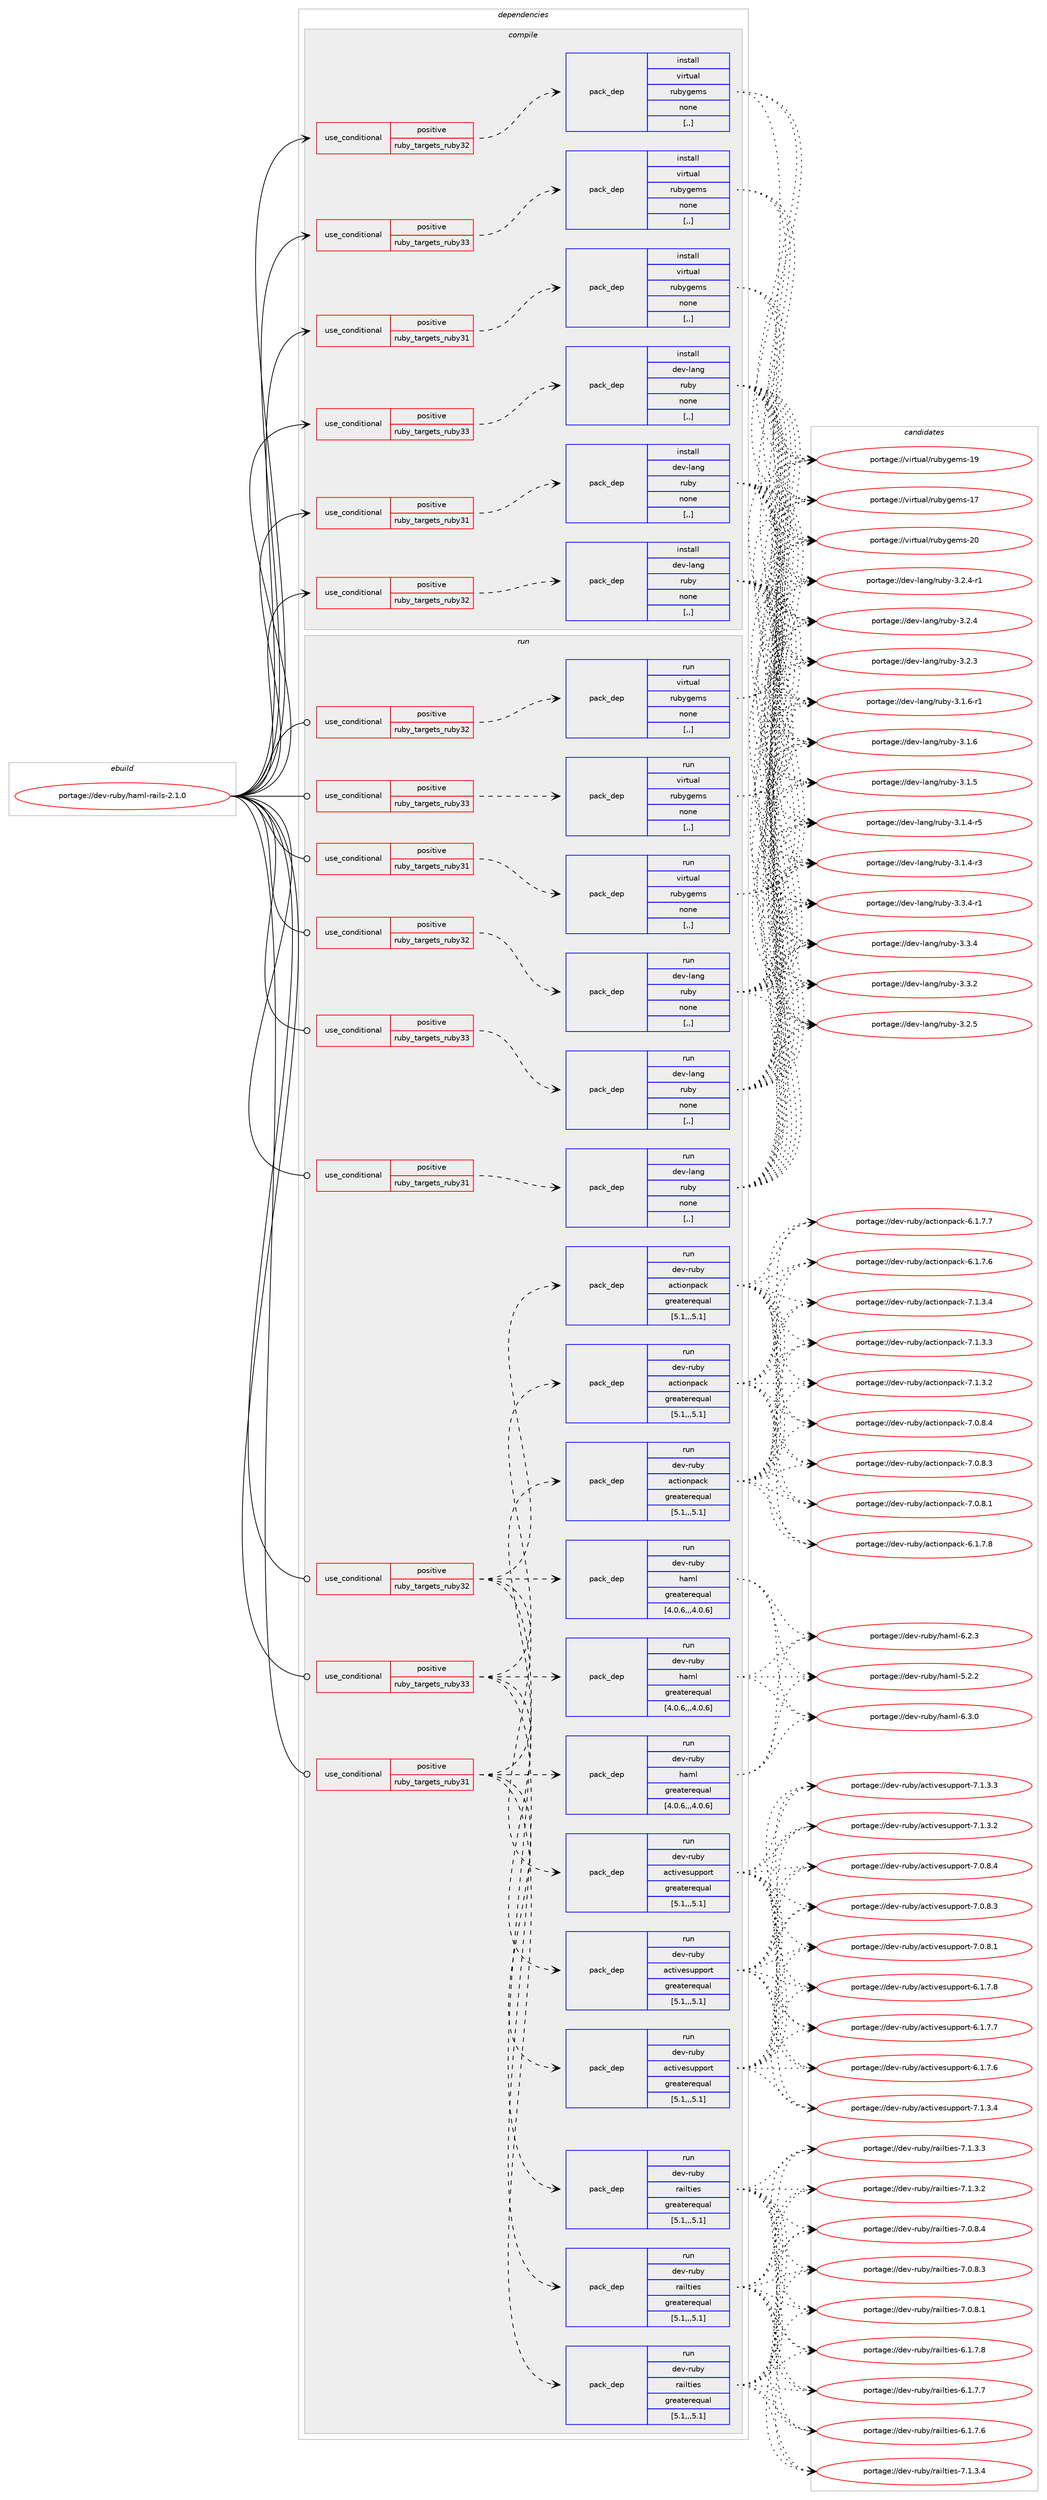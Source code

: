 digraph prolog {

# *************
# Graph options
# *************

newrank=true;
concentrate=true;
compound=true;
graph [rankdir=LR,fontname=Helvetica,fontsize=10,ranksep=1.5];#, ranksep=2.5, nodesep=0.2];
edge  [arrowhead=vee];
node  [fontname=Helvetica,fontsize=10];

# **********
# The ebuild
# **********

subgraph cluster_leftcol {
color=gray;
label=<<i>ebuild</i>>;
id [label="portage://dev-ruby/haml-rails-2.1.0", color=red, width=4, href="../dev-ruby/haml-rails-2.1.0.svg"];
}

# ****************
# The dependencies
# ****************

subgraph cluster_midcol {
color=gray;
label=<<i>dependencies</i>>;
subgraph cluster_compile {
fillcolor="#eeeeee";
style=filled;
label=<<i>compile</i>>;
subgraph cond48561 {
dependency185588 [label=<<TABLE BORDER="0" CELLBORDER="1" CELLSPACING="0" CELLPADDING="4"><TR><TD ROWSPAN="3" CELLPADDING="10">use_conditional</TD></TR><TR><TD>positive</TD></TR><TR><TD>ruby_targets_ruby31</TD></TR></TABLE>>, shape=none, color=red];
subgraph pack135698 {
dependency185589 [label=<<TABLE BORDER="0" CELLBORDER="1" CELLSPACING="0" CELLPADDING="4" WIDTH="220"><TR><TD ROWSPAN="6" CELLPADDING="30">pack_dep</TD></TR><TR><TD WIDTH="110">install</TD></TR><TR><TD>dev-lang</TD></TR><TR><TD>ruby</TD></TR><TR><TD>none</TD></TR><TR><TD>[,,]</TD></TR></TABLE>>, shape=none, color=blue];
}
dependency185588:e -> dependency185589:w [weight=20,style="dashed",arrowhead="vee"];
}
id:e -> dependency185588:w [weight=20,style="solid",arrowhead="vee"];
subgraph cond48562 {
dependency185590 [label=<<TABLE BORDER="0" CELLBORDER="1" CELLSPACING="0" CELLPADDING="4"><TR><TD ROWSPAN="3" CELLPADDING="10">use_conditional</TD></TR><TR><TD>positive</TD></TR><TR><TD>ruby_targets_ruby31</TD></TR></TABLE>>, shape=none, color=red];
subgraph pack135699 {
dependency185591 [label=<<TABLE BORDER="0" CELLBORDER="1" CELLSPACING="0" CELLPADDING="4" WIDTH="220"><TR><TD ROWSPAN="6" CELLPADDING="30">pack_dep</TD></TR><TR><TD WIDTH="110">install</TD></TR><TR><TD>virtual</TD></TR><TR><TD>rubygems</TD></TR><TR><TD>none</TD></TR><TR><TD>[,,]</TD></TR></TABLE>>, shape=none, color=blue];
}
dependency185590:e -> dependency185591:w [weight=20,style="dashed",arrowhead="vee"];
}
id:e -> dependency185590:w [weight=20,style="solid",arrowhead="vee"];
subgraph cond48563 {
dependency185592 [label=<<TABLE BORDER="0" CELLBORDER="1" CELLSPACING="0" CELLPADDING="4"><TR><TD ROWSPAN="3" CELLPADDING="10">use_conditional</TD></TR><TR><TD>positive</TD></TR><TR><TD>ruby_targets_ruby32</TD></TR></TABLE>>, shape=none, color=red];
subgraph pack135700 {
dependency185593 [label=<<TABLE BORDER="0" CELLBORDER="1" CELLSPACING="0" CELLPADDING="4" WIDTH="220"><TR><TD ROWSPAN="6" CELLPADDING="30">pack_dep</TD></TR><TR><TD WIDTH="110">install</TD></TR><TR><TD>dev-lang</TD></TR><TR><TD>ruby</TD></TR><TR><TD>none</TD></TR><TR><TD>[,,]</TD></TR></TABLE>>, shape=none, color=blue];
}
dependency185592:e -> dependency185593:w [weight=20,style="dashed",arrowhead="vee"];
}
id:e -> dependency185592:w [weight=20,style="solid",arrowhead="vee"];
subgraph cond48564 {
dependency185594 [label=<<TABLE BORDER="0" CELLBORDER="1" CELLSPACING="0" CELLPADDING="4"><TR><TD ROWSPAN="3" CELLPADDING="10">use_conditional</TD></TR><TR><TD>positive</TD></TR><TR><TD>ruby_targets_ruby32</TD></TR></TABLE>>, shape=none, color=red];
subgraph pack135701 {
dependency185595 [label=<<TABLE BORDER="0" CELLBORDER="1" CELLSPACING="0" CELLPADDING="4" WIDTH="220"><TR><TD ROWSPAN="6" CELLPADDING="30">pack_dep</TD></TR><TR><TD WIDTH="110">install</TD></TR><TR><TD>virtual</TD></TR><TR><TD>rubygems</TD></TR><TR><TD>none</TD></TR><TR><TD>[,,]</TD></TR></TABLE>>, shape=none, color=blue];
}
dependency185594:e -> dependency185595:w [weight=20,style="dashed",arrowhead="vee"];
}
id:e -> dependency185594:w [weight=20,style="solid",arrowhead="vee"];
subgraph cond48565 {
dependency185596 [label=<<TABLE BORDER="0" CELLBORDER="1" CELLSPACING="0" CELLPADDING="4"><TR><TD ROWSPAN="3" CELLPADDING="10">use_conditional</TD></TR><TR><TD>positive</TD></TR><TR><TD>ruby_targets_ruby33</TD></TR></TABLE>>, shape=none, color=red];
subgraph pack135702 {
dependency185597 [label=<<TABLE BORDER="0" CELLBORDER="1" CELLSPACING="0" CELLPADDING="4" WIDTH="220"><TR><TD ROWSPAN="6" CELLPADDING="30">pack_dep</TD></TR><TR><TD WIDTH="110">install</TD></TR><TR><TD>dev-lang</TD></TR><TR><TD>ruby</TD></TR><TR><TD>none</TD></TR><TR><TD>[,,]</TD></TR></TABLE>>, shape=none, color=blue];
}
dependency185596:e -> dependency185597:w [weight=20,style="dashed",arrowhead="vee"];
}
id:e -> dependency185596:w [weight=20,style="solid",arrowhead="vee"];
subgraph cond48566 {
dependency185598 [label=<<TABLE BORDER="0" CELLBORDER="1" CELLSPACING="0" CELLPADDING="4"><TR><TD ROWSPAN="3" CELLPADDING="10">use_conditional</TD></TR><TR><TD>positive</TD></TR><TR><TD>ruby_targets_ruby33</TD></TR></TABLE>>, shape=none, color=red];
subgraph pack135703 {
dependency185599 [label=<<TABLE BORDER="0" CELLBORDER="1" CELLSPACING="0" CELLPADDING="4" WIDTH="220"><TR><TD ROWSPAN="6" CELLPADDING="30">pack_dep</TD></TR><TR><TD WIDTH="110">install</TD></TR><TR><TD>virtual</TD></TR><TR><TD>rubygems</TD></TR><TR><TD>none</TD></TR><TR><TD>[,,]</TD></TR></TABLE>>, shape=none, color=blue];
}
dependency185598:e -> dependency185599:w [weight=20,style="dashed",arrowhead="vee"];
}
id:e -> dependency185598:w [weight=20,style="solid",arrowhead="vee"];
}
subgraph cluster_compileandrun {
fillcolor="#eeeeee";
style=filled;
label=<<i>compile and run</i>>;
}
subgraph cluster_run {
fillcolor="#eeeeee";
style=filled;
label=<<i>run</i>>;
subgraph cond48567 {
dependency185600 [label=<<TABLE BORDER="0" CELLBORDER="1" CELLSPACING="0" CELLPADDING="4"><TR><TD ROWSPAN="3" CELLPADDING="10">use_conditional</TD></TR><TR><TD>positive</TD></TR><TR><TD>ruby_targets_ruby31</TD></TR></TABLE>>, shape=none, color=red];
subgraph pack135704 {
dependency185601 [label=<<TABLE BORDER="0" CELLBORDER="1" CELLSPACING="0" CELLPADDING="4" WIDTH="220"><TR><TD ROWSPAN="6" CELLPADDING="30">pack_dep</TD></TR><TR><TD WIDTH="110">run</TD></TR><TR><TD>dev-lang</TD></TR><TR><TD>ruby</TD></TR><TR><TD>none</TD></TR><TR><TD>[,,]</TD></TR></TABLE>>, shape=none, color=blue];
}
dependency185600:e -> dependency185601:w [weight=20,style="dashed",arrowhead="vee"];
}
id:e -> dependency185600:w [weight=20,style="solid",arrowhead="odot"];
subgraph cond48568 {
dependency185602 [label=<<TABLE BORDER="0" CELLBORDER="1" CELLSPACING="0" CELLPADDING="4"><TR><TD ROWSPAN="3" CELLPADDING="10">use_conditional</TD></TR><TR><TD>positive</TD></TR><TR><TD>ruby_targets_ruby31</TD></TR></TABLE>>, shape=none, color=red];
subgraph pack135705 {
dependency185603 [label=<<TABLE BORDER="0" CELLBORDER="1" CELLSPACING="0" CELLPADDING="4" WIDTH="220"><TR><TD ROWSPAN="6" CELLPADDING="30">pack_dep</TD></TR><TR><TD WIDTH="110">run</TD></TR><TR><TD>dev-ruby</TD></TR><TR><TD>actionpack</TD></TR><TR><TD>greaterequal</TD></TR><TR><TD>[5.1,,,5.1]</TD></TR></TABLE>>, shape=none, color=blue];
}
dependency185602:e -> dependency185603:w [weight=20,style="dashed",arrowhead="vee"];
subgraph pack135706 {
dependency185604 [label=<<TABLE BORDER="0" CELLBORDER="1" CELLSPACING="0" CELLPADDING="4" WIDTH="220"><TR><TD ROWSPAN="6" CELLPADDING="30">pack_dep</TD></TR><TR><TD WIDTH="110">run</TD></TR><TR><TD>dev-ruby</TD></TR><TR><TD>activesupport</TD></TR><TR><TD>greaterequal</TD></TR><TR><TD>[5.1,,,5.1]</TD></TR></TABLE>>, shape=none, color=blue];
}
dependency185602:e -> dependency185604:w [weight=20,style="dashed",arrowhead="vee"];
subgraph pack135707 {
dependency185605 [label=<<TABLE BORDER="0" CELLBORDER="1" CELLSPACING="0" CELLPADDING="4" WIDTH="220"><TR><TD ROWSPAN="6" CELLPADDING="30">pack_dep</TD></TR><TR><TD WIDTH="110">run</TD></TR><TR><TD>dev-ruby</TD></TR><TR><TD>railties</TD></TR><TR><TD>greaterequal</TD></TR><TR><TD>[5.1,,,5.1]</TD></TR></TABLE>>, shape=none, color=blue];
}
dependency185602:e -> dependency185605:w [weight=20,style="dashed",arrowhead="vee"];
subgraph pack135708 {
dependency185606 [label=<<TABLE BORDER="0" CELLBORDER="1" CELLSPACING="0" CELLPADDING="4" WIDTH="220"><TR><TD ROWSPAN="6" CELLPADDING="30">pack_dep</TD></TR><TR><TD WIDTH="110">run</TD></TR><TR><TD>dev-ruby</TD></TR><TR><TD>haml</TD></TR><TR><TD>greaterequal</TD></TR><TR><TD>[4.0.6,,,4.0.6]</TD></TR></TABLE>>, shape=none, color=blue];
}
dependency185602:e -> dependency185606:w [weight=20,style="dashed",arrowhead="vee"];
}
id:e -> dependency185602:w [weight=20,style="solid",arrowhead="odot"];
subgraph cond48569 {
dependency185607 [label=<<TABLE BORDER="0" CELLBORDER="1" CELLSPACING="0" CELLPADDING="4"><TR><TD ROWSPAN="3" CELLPADDING="10">use_conditional</TD></TR><TR><TD>positive</TD></TR><TR><TD>ruby_targets_ruby31</TD></TR></TABLE>>, shape=none, color=red];
subgraph pack135709 {
dependency185608 [label=<<TABLE BORDER="0" CELLBORDER="1" CELLSPACING="0" CELLPADDING="4" WIDTH="220"><TR><TD ROWSPAN="6" CELLPADDING="30">pack_dep</TD></TR><TR><TD WIDTH="110">run</TD></TR><TR><TD>virtual</TD></TR><TR><TD>rubygems</TD></TR><TR><TD>none</TD></TR><TR><TD>[,,]</TD></TR></TABLE>>, shape=none, color=blue];
}
dependency185607:e -> dependency185608:w [weight=20,style="dashed",arrowhead="vee"];
}
id:e -> dependency185607:w [weight=20,style="solid",arrowhead="odot"];
subgraph cond48570 {
dependency185609 [label=<<TABLE BORDER="0" CELLBORDER="1" CELLSPACING="0" CELLPADDING="4"><TR><TD ROWSPAN="3" CELLPADDING="10">use_conditional</TD></TR><TR><TD>positive</TD></TR><TR><TD>ruby_targets_ruby32</TD></TR></TABLE>>, shape=none, color=red];
subgraph pack135710 {
dependency185610 [label=<<TABLE BORDER="0" CELLBORDER="1" CELLSPACING="0" CELLPADDING="4" WIDTH="220"><TR><TD ROWSPAN="6" CELLPADDING="30">pack_dep</TD></TR><TR><TD WIDTH="110">run</TD></TR><TR><TD>dev-lang</TD></TR><TR><TD>ruby</TD></TR><TR><TD>none</TD></TR><TR><TD>[,,]</TD></TR></TABLE>>, shape=none, color=blue];
}
dependency185609:e -> dependency185610:w [weight=20,style="dashed",arrowhead="vee"];
}
id:e -> dependency185609:w [weight=20,style="solid",arrowhead="odot"];
subgraph cond48571 {
dependency185611 [label=<<TABLE BORDER="0" CELLBORDER="1" CELLSPACING="0" CELLPADDING="4"><TR><TD ROWSPAN="3" CELLPADDING="10">use_conditional</TD></TR><TR><TD>positive</TD></TR><TR><TD>ruby_targets_ruby32</TD></TR></TABLE>>, shape=none, color=red];
subgraph pack135711 {
dependency185612 [label=<<TABLE BORDER="0" CELLBORDER="1" CELLSPACING="0" CELLPADDING="4" WIDTH="220"><TR><TD ROWSPAN="6" CELLPADDING="30">pack_dep</TD></TR><TR><TD WIDTH="110">run</TD></TR><TR><TD>dev-ruby</TD></TR><TR><TD>actionpack</TD></TR><TR><TD>greaterequal</TD></TR><TR><TD>[5.1,,,5.1]</TD></TR></TABLE>>, shape=none, color=blue];
}
dependency185611:e -> dependency185612:w [weight=20,style="dashed",arrowhead="vee"];
subgraph pack135712 {
dependency185613 [label=<<TABLE BORDER="0" CELLBORDER="1" CELLSPACING="0" CELLPADDING="4" WIDTH="220"><TR><TD ROWSPAN="6" CELLPADDING="30">pack_dep</TD></TR><TR><TD WIDTH="110">run</TD></TR><TR><TD>dev-ruby</TD></TR><TR><TD>activesupport</TD></TR><TR><TD>greaterequal</TD></TR><TR><TD>[5.1,,,5.1]</TD></TR></TABLE>>, shape=none, color=blue];
}
dependency185611:e -> dependency185613:w [weight=20,style="dashed",arrowhead="vee"];
subgraph pack135713 {
dependency185614 [label=<<TABLE BORDER="0" CELLBORDER="1" CELLSPACING="0" CELLPADDING="4" WIDTH="220"><TR><TD ROWSPAN="6" CELLPADDING="30">pack_dep</TD></TR><TR><TD WIDTH="110">run</TD></TR><TR><TD>dev-ruby</TD></TR><TR><TD>railties</TD></TR><TR><TD>greaterequal</TD></TR><TR><TD>[5.1,,,5.1]</TD></TR></TABLE>>, shape=none, color=blue];
}
dependency185611:e -> dependency185614:w [weight=20,style="dashed",arrowhead="vee"];
subgraph pack135714 {
dependency185615 [label=<<TABLE BORDER="0" CELLBORDER="1" CELLSPACING="0" CELLPADDING="4" WIDTH="220"><TR><TD ROWSPAN="6" CELLPADDING="30">pack_dep</TD></TR><TR><TD WIDTH="110">run</TD></TR><TR><TD>dev-ruby</TD></TR><TR><TD>haml</TD></TR><TR><TD>greaterequal</TD></TR><TR><TD>[4.0.6,,,4.0.6]</TD></TR></TABLE>>, shape=none, color=blue];
}
dependency185611:e -> dependency185615:w [weight=20,style="dashed",arrowhead="vee"];
}
id:e -> dependency185611:w [weight=20,style="solid",arrowhead="odot"];
subgraph cond48572 {
dependency185616 [label=<<TABLE BORDER="0" CELLBORDER="1" CELLSPACING="0" CELLPADDING="4"><TR><TD ROWSPAN="3" CELLPADDING="10">use_conditional</TD></TR><TR><TD>positive</TD></TR><TR><TD>ruby_targets_ruby32</TD></TR></TABLE>>, shape=none, color=red];
subgraph pack135715 {
dependency185617 [label=<<TABLE BORDER="0" CELLBORDER="1" CELLSPACING="0" CELLPADDING="4" WIDTH="220"><TR><TD ROWSPAN="6" CELLPADDING="30">pack_dep</TD></TR><TR><TD WIDTH="110">run</TD></TR><TR><TD>virtual</TD></TR><TR><TD>rubygems</TD></TR><TR><TD>none</TD></TR><TR><TD>[,,]</TD></TR></TABLE>>, shape=none, color=blue];
}
dependency185616:e -> dependency185617:w [weight=20,style="dashed",arrowhead="vee"];
}
id:e -> dependency185616:w [weight=20,style="solid",arrowhead="odot"];
subgraph cond48573 {
dependency185618 [label=<<TABLE BORDER="0" CELLBORDER="1" CELLSPACING="0" CELLPADDING="4"><TR><TD ROWSPAN="3" CELLPADDING="10">use_conditional</TD></TR><TR><TD>positive</TD></TR><TR><TD>ruby_targets_ruby33</TD></TR></TABLE>>, shape=none, color=red];
subgraph pack135716 {
dependency185619 [label=<<TABLE BORDER="0" CELLBORDER="1" CELLSPACING="0" CELLPADDING="4" WIDTH="220"><TR><TD ROWSPAN="6" CELLPADDING="30">pack_dep</TD></TR><TR><TD WIDTH="110">run</TD></TR><TR><TD>dev-lang</TD></TR><TR><TD>ruby</TD></TR><TR><TD>none</TD></TR><TR><TD>[,,]</TD></TR></TABLE>>, shape=none, color=blue];
}
dependency185618:e -> dependency185619:w [weight=20,style="dashed",arrowhead="vee"];
}
id:e -> dependency185618:w [weight=20,style="solid",arrowhead="odot"];
subgraph cond48574 {
dependency185620 [label=<<TABLE BORDER="0" CELLBORDER="1" CELLSPACING="0" CELLPADDING="4"><TR><TD ROWSPAN="3" CELLPADDING="10">use_conditional</TD></TR><TR><TD>positive</TD></TR><TR><TD>ruby_targets_ruby33</TD></TR></TABLE>>, shape=none, color=red];
subgraph pack135717 {
dependency185621 [label=<<TABLE BORDER="0" CELLBORDER="1" CELLSPACING="0" CELLPADDING="4" WIDTH="220"><TR><TD ROWSPAN="6" CELLPADDING="30">pack_dep</TD></TR><TR><TD WIDTH="110">run</TD></TR><TR><TD>dev-ruby</TD></TR><TR><TD>actionpack</TD></TR><TR><TD>greaterequal</TD></TR><TR><TD>[5.1,,,5.1]</TD></TR></TABLE>>, shape=none, color=blue];
}
dependency185620:e -> dependency185621:w [weight=20,style="dashed",arrowhead="vee"];
subgraph pack135718 {
dependency185622 [label=<<TABLE BORDER="0" CELLBORDER="1" CELLSPACING="0" CELLPADDING="4" WIDTH="220"><TR><TD ROWSPAN="6" CELLPADDING="30">pack_dep</TD></TR><TR><TD WIDTH="110">run</TD></TR><TR><TD>dev-ruby</TD></TR><TR><TD>activesupport</TD></TR><TR><TD>greaterequal</TD></TR><TR><TD>[5.1,,,5.1]</TD></TR></TABLE>>, shape=none, color=blue];
}
dependency185620:e -> dependency185622:w [weight=20,style="dashed",arrowhead="vee"];
subgraph pack135719 {
dependency185623 [label=<<TABLE BORDER="0" CELLBORDER="1" CELLSPACING="0" CELLPADDING="4" WIDTH="220"><TR><TD ROWSPAN="6" CELLPADDING="30">pack_dep</TD></TR><TR><TD WIDTH="110">run</TD></TR><TR><TD>dev-ruby</TD></TR><TR><TD>railties</TD></TR><TR><TD>greaterequal</TD></TR><TR><TD>[5.1,,,5.1]</TD></TR></TABLE>>, shape=none, color=blue];
}
dependency185620:e -> dependency185623:w [weight=20,style="dashed",arrowhead="vee"];
subgraph pack135720 {
dependency185624 [label=<<TABLE BORDER="0" CELLBORDER="1" CELLSPACING="0" CELLPADDING="4" WIDTH="220"><TR><TD ROWSPAN="6" CELLPADDING="30">pack_dep</TD></TR><TR><TD WIDTH="110">run</TD></TR><TR><TD>dev-ruby</TD></TR><TR><TD>haml</TD></TR><TR><TD>greaterequal</TD></TR><TR><TD>[4.0.6,,,4.0.6]</TD></TR></TABLE>>, shape=none, color=blue];
}
dependency185620:e -> dependency185624:w [weight=20,style="dashed",arrowhead="vee"];
}
id:e -> dependency185620:w [weight=20,style="solid",arrowhead="odot"];
subgraph cond48575 {
dependency185625 [label=<<TABLE BORDER="0" CELLBORDER="1" CELLSPACING="0" CELLPADDING="4"><TR><TD ROWSPAN="3" CELLPADDING="10">use_conditional</TD></TR><TR><TD>positive</TD></TR><TR><TD>ruby_targets_ruby33</TD></TR></TABLE>>, shape=none, color=red];
subgraph pack135721 {
dependency185626 [label=<<TABLE BORDER="0" CELLBORDER="1" CELLSPACING="0" CELLPADDING="4" WIDTH="220"><TR><TD ROWSPAN="6" CELLPADDING="30">pack_dep</TD></TR><TR><TD WIDTH="110">run</TD></TR><TR><TD>virtual</TD></TR><TR><TD>rubygems</TD></TR><TR><TD>none</TD></TR><TR><TD>[,,]</TD></TR></TABLE>>, shape=none, color=blue];
}
dependency185625:e -> dependency185626:w [weight=20,style="dashed",arrowhead="vee"];
}
id:e -> dependency185625:w [weight=20,style="solid",arrowhead="odot"];
}
}

# **************
# The candidates
# **************

subgraph cluster_choices {
rank=same;
color=gray;
label=<<i>candidates</i>>;

subgraph choice135698 {
color=black;
nodesep=1;
choice100101118451089711010347114117981214551465146524511449 [label="portage://dev-lang/ruby-3.3.4-r1", color=red, width=4,href="../dev-lang/ruby-3.3.4-r1.svg"];
choice10010111845108971101034711411798121455146514652 [label="portage://dev-lang/ruby-3.3.4", color=red, width=4,href="../dev-lang/ruby-3.3.4.svg"];
choice10010111845108971101034711411798121455146514650 [label="portage://dev-lang/ruby-3.3.2", color=red, width=4,href="../dev-lang/ruby-3.3.2.svg"];
choice10010111845108971101034711411798121455146504653 [label="portage://dev-lang/ruby-3.2.5", color=red, width=4,href="../dev-lang/ruby-3.2.5.svg"];
choice100101118451089711010347114117981214551465046524511449 [label="portage://dev-lang/ruby-3.2.4-r1", color=red, width=4,href="../dev-lang/ruby-3.2.4-r1.svg"];
choice10010111845108971101034711411798121455146504652 [label="portage://dev-lang/ruby-3.2.4", color=red, width=4,href="../dev-lang/ruby-3.2.4.svg"];
choice10010111845108971101034711411798121455146504651 [label="portage://dev-lang/ruby-3.2.3", color=red, width=4,href="../dev-lang/ruby-3.2.3.svg"];
choice100101118451089711010347114117981214551464946544511449 [label="portage://dev-lang/ruby-3.1.6-r1", color=red, width=4,href="../dev-lang/ruby-3.1.6-r1.svg"];
choice10010111845108971101034711411798121455146494654 [label="portage://dev-lang/ruby-3.1.6", color=red, width=4,href="../dev-lang/ruby-3.1.6.svg"];
choice10010111845108971101034711411798121455146494653 [label="portage://dev-lang/ruby-3.1.5", color=red, width=4,href="../dev-lang/ruby-3.1.5.svg"];
choice100101118451089711010347114117981214551464946524511453 [label="portage://dev-lang/ruby-3.1.4-r5", color=red, width=4,href="../dev-lang/ruby-3.1.4-r5.svg"];
choice100101118451089711010347114117981214551464946524511451 [label="portage://dev-lang/ruby-3.1.4-r3", color=red, width=4,href="../dev-lang/ruby-3.1.4-r3.svg"];
dependency185589:e -> choice100101118451089711010347114117981214551465146524511449:w [style=dotted,weight="100"];
dependency185589:e -> choice10010111845108971101034711411798121455146514652:w [style=dotted,weight="100"];
dependency185589:e -> choice10010111845108971101034711411798121455146514650:w [style=dotted,weight="100"];
dependency185589:e -> choice10010111845108971101034711411798121455146504653:w [style=dotted,weight="100"];
dependency185589:e -> choice100101118451089711010347114117981214551465046524511449:w [style=dotted,weight="100"];
dependency185589:e -> choice10010111845108971101034711411798121455146504652:w [style=dotted,weight="100"];
dependency185589:e -> choice10010111845108971101034711411798121455146504651:w [style=dotted,weight="100"];
dependency185589:e -> choice100101118451089711010347114117981214551464946544511449:w [style=dotted,weight="100"];
dependency185589:e -> choice10010111845108971101034711411798121455146494654:w [style=dotted,weight="100"];
dependency185589:e -> choice10010111845108971101034711411798121455146494653:w [style=dotted,weight="100"];
dependency185589:e -> choice100101118451089711010347114117981214551464946524511453:w [style=dotted,weight="100"];
dependency185589:e -> choice100101118451089711010347114117981214551464946524511451:w [style=dotted,weight="100"];
}
subgraph choice135699 {
color=black;
nodesep=1;
choice118105114116117971084711411798121103101109115455048 [label="portage://virtual/rubygems-20", color=red, width=4,href="../virtual/rubygems-20.svg"];
choice118105114116117971084711411798121103101109115454957 [label="portage://virtual/rubygems-19", color=red, width=4,href="../virtual/rubygems-19.svg"];
choice118105114116117971084711411798121103101109115454955 [label="portage://virtual/rubygems-17", color=red, width=4,href="../virtual/rubygems-17.svg"];
dependency185591:e -> choice118105114116117971084711411798121103101109115455048:w [style=dotted,weight="100"];
dependency185591:e -> choice118105114116117971084711411798121103101109115454957:w [style=dotted,weight="100"];
dependency185591:e -> choice118105114116117971084711411798121103101109115454955:w [style=dotted,weight="100"];
}
subgraph choice135700 {
color=black;
nodesep=1;
choice100101118451089711010347114117981214551465146524511449 [label="portage://dev-lang/ruby-3.3.4-r1", color=red, width=4,href="../dev-lang/ruby-3.3.4-r1.svg"];
choice10010111845108971101034711411798121455146514652 [label="portage://dev-lang/ruby-3.3.4", color=red, width=4,href="../dev-lang/ruby-3.3.4.svg"];
choice10010111845108971101034711411798121455146514650 [label="portage://dev-lang/ruby-3.3.2", color=red, width=4,href="../dev-lang/ruby-3.3.2.svg"];
choice10010111845108971101034711411798121455146504653 [label="portage://dev-lang/ruby-3.2.5", color=red, width=4,href="../dev-lang/ruby-3.2.5.svg"];
choice100101118451089711010347114117981214551465046524511449 [label="portage://dev-lang/ruby-3.2.4-r1", color=red, width=4,href="../dev-lang/ruby-3.2.4-r1.svg"];
choice10010111845108971101034711411798121455146504652 [label="portage://dev-lang/ruby-3.2.4", color=red, width=4,href="../dev-lang/ruby-3.2.4.svg"];
choice10010111845108971101034711411798121455146504651 [label="portage://dev-lang/ruby-3.2.3", color=red, width=4,href="../dev-lang/ruby-3.2.3.svg"];
choice100101118451089711010347114117981214551464946544511449 [label="portage://dev-lang/ruby-3.1.6-r1", color=red, width=4,href="../dev-lang/ruby-3.1.6-r1.svg"];
choice10010111845108971101034711411798121455146494654 [label="portage://dev-lang/ruby-3.1.6", color=red, width=4,href="../dev-lang/ruby-3.1.6.svg"];
choice10010111845108971101034711411798121455146494653 [label="portage://dev-lang/ruby-3.1.5", color=red, width=4,href="../dev-lang/ruby-3.1.5.svg"];
choice100101118451089711010347114117981214551464946524511453 [label="portage://dev-lang/ruby-3.1.4-r5", color=red, width=4,href="../dev-lang/ruby-3.1.4-r5.svg"];
choice100101118451089711010347114117981214551464946524511451 [label="portage://dev-lang/ruby-3.1.4-r3", color=red, width=4,href="../dev-lang/ruby-3.1.4-r3.svg"];
dependency185593:e -> choice100101118451089711010347114117981214551465146524511449:w [style=dotted,weight="100"];
dependency185593:e -> choice10010111845108971101034711411798121455146514652:w [style=dotted,weight="100"];
dependency185593:e -> choice10010111845108971101034711411798121455146514650:w [style=dotted,weight="100"];
dependency185593:e -> choice10010111845108971101034711411798121455146504653:w [style=dotted,weight="100"];
dependency185593:e -> choice100101118451089711010347114117981214551465046524511449:w [style=dotted,weight="100"];
dependency185593:e -> choice10010111845108971101034711411798121455146504652:w [style=dotted,weight="100"];
dependency185593:e -> choice10010111845108971101034711411798121455146504651:w [style=dotted,weight="100"];
dependency185593:e -> choice100101118451089711010347114117981214551464946544511449:w [style=dotted,weight="100"];
dependency185593:e -> choice10010111845108971101034711411798121455146494654:w [style=dotted,weight="100"];
dependency185593:e -> choice10010111845108971101034711411798121455146494653:w [style=dotted,weight="100"];
dependency185593:e -> choice100101118451089711010347114117981214551464946524511453:w [style=dotted,weight="100"];
dependency185593:e -> choice100101118451089711010347114117981214551464946524511451:w [style=dotted,weight="100"];
}
subgraph choice135701 {
color=black;
nodesep=1;
choice118105114116117971084711411798121103101109115455048 [label="portage://virtual/rubygems-20", color=red, width=4,href="../virtual/rubygems-20.svg"];
choice118105114116117971084711411798121103101109115454957 [label="portage://virtual/rubygems-19", color=red, width=4,href="../virtual/rubygems-19.svg"];
choice118105114116117971084711411798121103101109115454955 [label="portage://virtual/rubygems-17", color=red, width=4,href="../virtual/rubygems-17.svg"];
dependency185595:e -> choice118105114116117971084711411798121103101109115455048:w [style=dotted,weight="100"];
dependency185595:e -> choice118105114116117971084711411798121103101109115454957:w [style=dotted,weight="100"];
dependency185595:e -> choice118105114116117971084711411798121103101109115454955:w [style=dotted,weight="100"];
}
subgraph choice135702 {
color=black;
nodesep=1;
choice100101118451089711010347114117981214551465146524511449 [label="portage://dev-lang/ruby-3.3.4-r1", color=red, width=4,href="../dev-lang/ruby-3.3.4-r1.svg"];
choice10010111845108971101034711411798121455146514652 [label="portage://dev-lang/ruby-3.3.4", color=red, width=4,href="../dev-lang/ruby-3.3.4.svg"];
choice10010111845108971101034711411798121455146514650 [label="portage://dev-lang/ruby-3.3.2", color=red, width=4,href="../dev-lang/ruby-3.3.2.svg"];
choice10010111845108971101034711411798121455146504653 [label="portage://dev-lang/ruby-3.2.5", color=red, width=4,href="../dev-lang/ruby-3.2.5.svg"];
choice100101118451089711010347114117981214551465046524511449 [label="portage://dev-lang/ruby-3.2.4-r1", color=red, width=4,href="../dev-lang/ruby-3.2.4-r1.svg"];
choice10010111845108971101034711411798121455146504652 [label="portage://dev-lang/ruby-3.2.4", color=red, width=4,href="../dev-lang/ruby-3.2.4.svg"];
choice10010111845108971101034711411798121455146504651 [label="portage://dev-lang/ruby-3.2.3", color=red, width=4,href="../dev-lang/ruby-3.2.3.svg"];
choice100101118451089711010347114117981214551464946544511449 [label="portage://dev-lang/ruby-3.1.6-r1", color=red, width=4,href="../dev-lang/ruby-3.1.6-r1.svg"];
choice10010111845108971101034711411798121455146494654 [label="portage://dev-lang/ruby-3.1.6", color=red, width=4,href="../dev-lang/ruby-3.1.6.svg"];
choice10010111845108971101034711411798121455146494653 [label="portage://dev-lang/ruby-3.1.5", color=red, width=4,href="../dev-lang/ruby-3.1.5.svg"];
choice100101118451089711010347114117981214551464946524511453 [label="portage://dev-lang/ruby-3.1.4-r5", color=red, width=4,href="../dev-lang/ruby-3.1.4-r5.svg"];
choice100101118451089711010347114117981214551464946524511451 [label="portage://dev-lang/ruby-3.1.4-r3", color=red, width=4,href="../dev-lang/ruby-3.1.4-r3.svg"];
dependency185597:e -> choice100101118451089711010347114117981214551465146524511449:w [style=dotted,weight="100"];
dependency185597:e -> choice10010111845108971101034711411798121455146514652:w [style=dotted,weight="100"];
dependency185597:e -> choice10010111845108971101034711411798121455146514650:w [style=dotted,weight="100"];
dependency185597:e -> choice10010111845108971101034711411798121455146504653:w [style=dotted,weight="100"];
dependency185597:e -> choice100101118451089711010347114117981214551465046524511449:w [style=dotted,weight="100"];
dependency185597:e -> choice10010111845108971101034711411798121455146504652:w [style=dotted,weight="100"];
dependency185597:e -> choice10010111845108971101034711411798121455146504651:w [style=dotted,weight="100"];
dependency185597:e -> choice100101118451089711010347114117981214551464946544511449:w [style=dotted,weight="100"];
dependency185597:e -> choice10010111845108971101034711411798121455146494654:w [style=dotted,weight="100"];
dependency185597:e -> choice10010111845108971101034711411798121455146494653:w [style=dotted,weight="100"];
dependency185597:e -> choice100101118451089711010347114117981214551464946524511453:w [style=dotted,weight="100"];
dependency185597:e -> choice100101118451089711010347114117981214551464946524511451:w [style=dotted,weight="100"];
}
subgraph choice135703 {
color=black;
nodesep=1;
choice118105114116117971084711411798121103101109115455048 [label="portage://virtual/rubygems-20", color=red, width=4,href="../virtual/rubygems-20.svg"];
choice118105114116117971084711411798121103101109115454957 [label="portage://virtual/rubygems-19", color=red, width=4,href="../virtual/rubygems-19.svg"];
choice118105114116117971084711411798121103101109115454955 [label="portage://virtual/rubygems-17", color=red, width=4,href="../virtual/rubygems-17.svg"];
dependency185599:e -> choice118105114116117971084711411798121103101109115455048:w [style=dotted,weight="100"];
dependency185599:e -> choice118105114116117971084711411798121103101109115454957:w [style=dotted,weight="100"];
dependency185599:e -> choice118105114116117971084711411798121103101109115454955:w [style=dotted,weight="100"];
}
subgraph choice135704 {
color=black;
nodesep=1;
choice100101118451089711010347114117981214551465146524511449 [label="portage://dev-lang/ruby-3.3.4-r1", color=red, width=4,href="../dev-lang/ruby-3.3.4-r1.svg"];
choice10010111845108971101034711411798121455146514652 [label="portage://dev-lang/ruby-3.3.4", color=red, width=4,href="../dev-lang/ruby-3.3.4.svg"];
choice10010111845108971101034711411798121455146514650 [label="portage://dev-lang/ruby-3.3.2", color=red, width=4,href="../dev-lang/ruby-3.3.2.svg"];
choice10010111845108971101034711411798121455146504653 [label="portage://dev-lang/ruby-3.2.5", color=red, width=4,href="../dev-lang/ruby-3.2.5.svg"];
choice100101118451089711010347114117981214551465046524511449 [label="portage://dev-lang/ruby-3.2.4-r1", color=red, width=4,href="../dev-lang/ruby-3.2.4-r1.svg"];
choice10010111845108971101034711411798121455146504652 [label="portage://dev-lang/ruby-3.2.4", color=red, width=4,href="../dev-lang/ruby-3.2.4.svg"];
choice10010111845108971101034711411798121455146504651 [label="portage://dev-lang/ruby-3.2.3", color=red, width=4,href="../dev-lang/ruby-3.2.3.svg"];
choice100101118451089711010347114117981214551464946544511449 [label="portage://dev-lang/ruby-3.1.6-r1", color=red, width=4,href="../dev-lang/ruby-3.1.6-r1.svg"];
choice10010111845108971101034711411798121455146494654 [label="portage://dev-lang/ruby-3.1.6", color=red, width=4,href="../dev-lang/ruby-3.1.6.svg"];
choice10010111845108971101034711411798121455146494653 [label="portage://dev-lang/ruby-3.1.5", color=red, width=4,href="../dev-lang/ruby-3.1.5.svg"];
choice100101118451089711010347114117981214551464946524511453 [label="portage://dev-lang/ruby-3.1.4-r5", color=red, width=4,href="../dev-lang/ruby-3.1.4-r5.svg"];
choice100101118451089711010347114117981214551464946524511451 [label="portage://dev-lang/ruby-3.1.4-r3", color=red, width=4,href="../dev-lang/ruby-3.1.4-r3.svg"];
dependency185601:e -> choice100101118451089711010347114117981214551465146524511449:w [style=dotted,weight="100"];
dependency185601:e -> choice10010111845108971101034711411798121455146514652:w [style=dotted,weight="100"];
dependency185601:e -> choice10010111845108971101034711411798121455146514650:w [style=dotted,weight="100"];
dependency185601:e -> choice10010111845108971101034711411798121455146504653:w [style=dotted,weight="100"];
dependency185601:e -> choice100101118451089711010347114117981214551465046524511449:w [style=dotted,weight="100"];
dependency185601:e -> choice10010111845108971101034711411798121455146504652:w [style=dotted,weight="100"];
dependency185601:e -> choice10010111845108971101034711411798121455146504651:w [style=dotted,weight="100"];
dependency185601:e -> choice100101118451089711010347114117981214551464946544511449:w [style=dotted,weight="100"];
dependency185601:e -> choice10010111845108971101034711411798121455146494654:w [style=dotted,weight="100"];
dependency185601:e -> choice10010111845108971101034711411798121455146494653:w [style=dotted,weight="100"];
dependency185601:e -> choice100101118451089711010347114117981214551464946524511453:w [style=dotted,weight="100"];
dependency185601:e -> choice100101118451089711010347114117981214551464946524511451:w [style=dotted,weight="100"];
}
subgraph choice135705 {
color=black;
nodesep=1;
choice100101118451141179812147979911610511111011297991074555464946514652 [label="portage://dev-ruby/actionpack-7.1.3.4", color=red, width=4,href="../dev-ruby/actionpack-7.1.3.4.svg"];
choice100101118451141179812147979911610511111011297991074555464946514651 [label="portage://dev-ruby/actionpack-7.1.3.3", color=red, width=4,href="../dev-ruby/actionpack-7.1.3.3.svg"];
choice100101118451141179812147979911610511111011297991074555464946514650 [label="portage://dev-ruby/actionpack-7.1.3.2", color=red, width=4,href="../dev-ruby/actionpack-7.1.3.2.svg"];
choice100101118451141179812147979911610511111011297991074555464846564652 [label="portage://dev-ruby/actionpack-7.0.8.4", color=red, width=4,href="../dev-ruby/actionpack-7.0.8.4.svg"];
choice100101118451141179812147979911610511111011297991074555464846564651 [label="portage://dev-ruby/actionpack-7.0.8.3", color=red, width=4,href="../dev-ruby/actionpack-7.0.8.3.svg"];
choice100101118451141179812147979911610511111011297991074555464846564649 [label="portage://dev-ruby/actionpack-7.0.8.1", color=red, width=4,href="../dev-ruby/actionpack-7.0.8.1.svg"];
choice100101118451141179812147979911610511111011297991074554464946554656 [label="portage://dev-ruby/actionpack-6.1.7.8", color=red, width=4,href="../dev-ruby/actionpack-6.1.7.8.svg"];
choice100101118451141179812147979911610511111011297991074554464946554655 [label="portage://dev-ruby/actionpack-6.1.7.7", color=red, width=4,href="../dev-ruby/actionpack-6.1.7.7.svg"];
choice100101118451141179812147979911610511111011297991074554464946554654 [label="portage://dev-ruby/actionpack-6.1.7.6", color=red, width=4,href="../dev-ruby/actionpack-6.1.7.6.svg"];
dependency185603:e -> choice100101118451141179812147979911610511111011297991074555464946514652:w [style=dotted,weight="100"];
dependency185603:e -> choice100101118451141179812147979911610511111011297991074555464946514651:w [style=dotted,weight="100"];
dependency185603:e -> choice100101118451141179812147979911610511111011297991074555464946514650:w [style=dotted,weight="100"];
dependency185603:e -> choice100101118451141179812147979911610511111011297991074555464846564652:w [style=dotted,weight="100"];
dependency185603:e -> choice100101118451141179812147979911610511111011297991074555464846564651:w [style=dotted,weight="100"];
dependency185603:e -> choice100101118451141179812147979911610511111011297991074555464846564649:w [style=dotted,weight="100"];
dependency185603:e -> choice100101118451141179812147979911610511111011297991074554464946554656:w [style=dotted,weight="100"];
dependency185603:e -> choice100101118451141179812147979911610511111011297991074554464946554655:w [style=dotted,weight="100"];
dependency185603:e -> choice100101118451141179812147979911610511111011297991074554464946554654:w [style=dotted,weight="100"];
}
subgraph choice135706 {
color=black;
nodesep=1;
choice10010111845114117981214797991161051181011151171121121111141164555464946514652 [label="portage://dev-ruby/activesupport-7.1.3.4", color=red, width=4,href="../dev-ruby/activesupport-7.1.3.4.svg"];
choice10010111845114117981214797991161051181011151171121121111141164555464946514651 [label="portage://dev-ruby/activesupport-7.1.3.3", color=red, width=4,href="../dev-ruby/activesupport-7.1.3.3.svg"];
choice10010111845114117981214797991161051181011151171121121111141164555464946514650 [label="portage://dev-ruby/activesupport-7.1.3.2", color=red, width=4,href="../dev-ruby/activesupport-7.1.3.2.svg"];
choice10010111845114117981214797991161051181011151171121121111141164555464846564652 [label="portage://dev-ruby/activesupport-7.0.8.4", color=red, width=4,href="../dev-ruby/activesupport-7.0.8.4.svg"];
choice10010111845114117981214797991161051181011151171121121111141164555464846564651 [label="portage://dev-ruby/activesupport-7.0.8.3", color=red, width=4,href="../dev-ruby/activesupport-7.0.8.3.svg"];
choice10010111845114117981214797991161051181011151171121121111141164555464846564649 [label="portage://dev-ruby/activesupport-7.0.8.1", color=red, width=4,href="../dev-ruby/activesupport-7.0.8.1.svg"];
choice10010111845114117981214797991161051181011151171121121111141164554464946554656 [label="portage://dev-ruby/activesupport-6.1.7.8", color=red, width=4,href="../dev-ruby/activesupport-6.1.7.8.svg"];
choice10010111845114117981214797991161051181011151171121121111141164554464946554655 [label="portage://dev-ruby/activesupport-6.1.7.7", color=red, width=4,href="../dev-ruby/activesupport-6.1.7.7.svg"];
choice10010111845114117981214797991161051181011151171121121111141164554464946554654 [label="portage://dev-ruby/activesupport-6.1.7.6", color=red, width=4,href="../dev-ruby/activesupport-6.1.7.6.svg"];
dependency185604:e -> choice10010111845114117981214797991161051181011151171121121111141164555464946514652:w [style=dotted,weight="100"];
dependency185604:e -> choice10010111845114117981214797991161051181011151171121121111141164555464946514651:w [style=dotted,weight="100"];
dependency185604:e -> choice10010111845114117981214797991161051181011151171121121111141164555464946514650:w [style=dotted,weight="100"];
dependency185604:e -> choice10010111845114117981214797991161051181011151171121121111141164555464846564652:w [style=dotted,weight="100"];
dependency185604:e -> choice10010111845114117981214797991161051181011151171121121111141164555464846564651:w [style=dotted,weight="100"];
dependency185604:e -> choice10010111845114117981214797991161051181011151171121121111141164555464846564649:w [style=dotted,weight="100"];
dependency185604:e -> choice10010111845114117981214797991161051181011151171121121111141164554464946554656:w [style=dotted,weight="100"];
dependency185604:e -> choice10010111845114117981214797991161051181011151171121121111141164554464946554655:w [style=dotted,weight="100"];
dependency185604:e -> choice10010111845114117981214797991161051181011151171121121111141164554464946554654:w [style=dotted,weight="100"];
}
subgraph choice135707 {
color=black;
nodesep=1;
choice100101118451141179812147114971051081161051011154555464946514652 [label="portage://dev-ruby/railties-7.1.3.4", color=red, width=4,href="../dev-ruby/railties-7.1.3.4.svg"];
choice100101118451141179812147114971051081161051011154555464946514651 [label="portage://dev-ruby/railties-7.1.3.3", color=red, width=4,href="../dev-ruby/railties-7.1.3.3.svg"];
choice100101118451141179812147114971051081161051011154555464946514650 [label="portage://dev-ruby/railties-7.1.3.2", color=red, width=4,href="../dev-ruby/railties-7.1.3.2.svg"];
choice100101118451141179812147114971051081161051011154555464846564652 [label="portage://dev-ruby/railties-7.0.8.4", color=red, width=4,href="../dev-ruby/railties-7.0.8.4.svg"];
choice100101118451141179812147114971051081161051011154555464846564651 [label="portage://dev-ruby/railties-7.0.8.3", color=red, width=4,href="../dev-ruby/railties-7.0.8.3.svg"];
choice100101118451141179812147114971051081161051011154555464846564649 [label="portage://dev-ruby/railties-7.0.8.1", color=red, width=4,href="../dev-ruby/railties-7.0.8.1.svg"];
choice100101118451141179812147114971051081161051011154554464946554656 [label="portage://dev-ruby/railties-6.1.7.8", color=red, width=4,href="../dev-ruby/railties-6.1.7.8.svg"];
choice100101118451141179812147114971051081161051011154554464946554655 [label="portage://dev-ruby/railties-6.1.7.7", color=red, width=4,href="../dev-ruby/railties-6.1.7.7.svg"];
choice100101118451141179812147114971051081161051011154554464946554654 [label="portage://dev-ruby/railties-6.1.7.6", color=red, width=4,href="../dev-ruby/railties-6.1.7.6.svg"];
dependency185605:e -> choice100101118451141179812147114971051081161051011154555464946514652:w [style=dotted,weight="100"];
dependency185605:e -> choice100101118451141179812147114971051081161051011154555464946514651:w [style=dotted,weight="100"];
dependency185605:e -> choice100101118451141179812147114971051081161051011154555464946514650:w [style=dotted,weight="100"];
dependency185605:e -> choice100101118451141179812147114971051081161051011154555464846564652:w [style=dotted,weight="100"];
dependency185605:e -> choice100101118451141179812147114971051081161051011154555464846564651:w [style=dotted,weight="100"];
dependency185605:e -> choice100101118451141179812147114971051081161051011154555464846564649:w [style=dotted,weight="100"];
dependency185605:e -> choice100101118451141179812147114971051081161051011154554464946554656:w [style=dotted,weight="100"];
dependency185605:e -> choice100101118451141179812147114971051081161051011154554464946554655:w [style=dotted,weight="100"];
dependency185605:e -> choice100101118451141179812147114971051081161051011154554464946554654:w [style=dotted,weight="100"];
}
subgraph choice135708 {
color=black;
nodesep=1;
choice10010111845114117981214710497109108455446514648 [label="portage://dev-ruby/haml-6.3.0", color=red, width=4,href="../dev-ruby/haml-6.3.0.svg"];
choice10010111845114117981214710497109108455446504651 [label="portage://dev-ruby/haml-6.2.3", color=red, width=4,href="../dev-ruby/haml-6.2.3.svg"];
choice10010111845114117981214710497109108455346504650 [label="portage://dev-ruby/haml-5.2.2", color=red, width=4,href="../dev-ruby/haml-5.2.2.svg"];
dependency185606:e -> choice10010111845114117981214710497109108455446514648:w [style=dotted,weight="100"];
dependency185606:e -> choice10010111845114117981214710497109108455446504651:w [style=dotted,weight="100"];
dependency185606:e -> choice10010111845114117981214710497109108455346504650:w [style=dotted,weight="100"];
}
subgraph choice135709 {
color=black;
nodesep=1;
choice118105114116117971084711411798121103101109115455048 [label="portage://virtual/rubygems-20", color=red, width=4,href="../virtual/rubygems-20.svg"];
choice118105114116117971084711411798121103101109115454957 [label="portage://virtual/rubygems-19", color=red, width=4,href="../virtual/rubygems-19.svg"];
choice118105114116117971084711411798121103101109115454955 [label="portage://virtual/rubygems-17", color=red, width=4,href="../virtual/rubygems-17.svg"];
dependency185608:e -> choice118105114116117971084711411798121103101109115455048:w [style=dotted,weight="100"];
dependency185608:e -> choice118105114116117971084711411798121103101109115454957:w [style=dotted,weight="100"];
dependency185608:e -> choice118105114116117971084711411798121103101109115454955:w [style=dotted,weight="100"];
}
subgraph choice135710 {
color=black;
nodesep=1;
choice100101118451089711010347114117981214551465146524511449 [label="portage://dev-lang/ruby-3.3.4-r1", color=red, width=4,href="../dev-lang/ruby-3.3.4-r1.svg"];
choice10010111845108971101034711411798121455146514652 [label="portage://dev-lang/ruby-3.3.4", color=red, width=4,href="../dev-lang/ruby-3.3.4.svg"];
choice10010111845108971101034711411798121455146514650 [label="portage://dev-lang/ruby-3.3.2", color=red, width=4,href="../dev-lang/ruby-3.3.2.svg"];
choice10010111845108971101034711411798121455146504653 [label="portage://dev-lang/ruby-3.2.5", color=red, width=4,href="../dev-lang/ruby-3.2.5.svg"];
choice100101118451089711010347114117981214551465046524511449 [label="portage://dev-lang/ruby-3.2.4-r1", color=red, width=4,href="../dev-lang/ruby-3.2.4-r1.svg"];
choice10010111845108971101034711411798121455146504652 [label="portage://dev-lang/ruby-3.2.4", color=red, width=4,href="../dev-lang/ruby-3.2.4.svg"];
choice10010111845108971101034711411798121455146504651 [label="portage://dev-lang/ruby-3.2.3", color=red, width=4,href="../dev-lang/ruby-3.2.3.svg"];
choice100101118451089711010347114117981214551464946544511449 [label="portage://dev-lang/ruby-3.1.6-r1", color=red, width=4,href="../dev-lang/ruby-3.1.6-r1.svg"];
choice10010111845108971101034711411798121455146494654 [label="portage://dev-lang/ruby-3.1.6", color=red, width=4,href="../dev-lang/ruby-3.1.6.svg"];
choice10010111845108971101034711411798121455146494653 [label="portage://dev-lang/ruby-3.1.5", color=red, width=4,href="../dev-lang/ruby-3.1.5.svg"];
choice100101118451089711010347114117981214551464946524511453 [label="portage://dev-lang/ruby-3.1.4-r5", color=red, width=4,href="../dev-lang/ruby-3.1.4-r5.svg"];
choice100101118451089711010347114117981214551464946524511451 [label="portage://dev-lang/ruby-3.1.4-r3", color=red, width=4,href="../dev-lang/ruby-3.1.4-r3.svg"];
dependency185610:e -> choice100101118451089711010347114117981214551465146524511449:w [style=dotted,weight="100"];
dependency185610:e -> choice10010111845108971101034711411798121455146514652:w [style=dotted,weight="100"];
dependency185610:e -> choice10010111845108971101034711411798121455146514650:w [style=dotted,weight="100"];
dependency185610:e -> choice10010111845108971101034711411798121455146504653:w [style=dotted,weight="100"];
dependency185610:e -> choice100101118451089711010347114117981214551465046524511449:w [style=dotted,weight="100"];
dependency185610:e -> choice10010111845108971101034711411798121455146504652:w [style=dotted,weight="100"];
dependency185610:e -> choice10010111845108971101034711411798121455146504651:w [style=dotted,weight="100"];
dependency185610:e -> choice100101118451089711010347114117981214551464946544511449:w [style=dotted,weight="100"];
dependency185610:e -> choice10010111845108971101034711411798121455146494654:w [style=dotted,weight="100"];
dependency185610:e -> choice10010111845108971101034711411798121455146494653:w [style=dotted,weight="100"];
dependency185610:e -> choice100101118451089711010347114117981214551464946524511453:w [style=dotted,weight="100"];
dependency185610:e -> choice100101118451089711010347114117981214551464946524511451:w [style=dotted,weight="100"];
}
subgraph choice135711 {
color=black;
nodesep=1;
choice100101118451141179812147979911610511111011297991074555464946514652 [label="portage://dev-ruby/actionpack-7.1.3.4", color=red, width=4,href="../dev-ruby/actionpack-7.1.3.4.svg"];
choice100101118451141179812147979911610511111011297991074555464946514651 [label="portage://dev-ruby/actionpack-7.1.3.3", color=red, width=4,href="../dev-ruby/actionpack-7.1.3.3.svg"];
choice100101118451141179812147979911610511111011297991074555464946514650 [label="portage://dev-ruby/actionpack-7.1.3.2", color=red, width=4,href="../dev-ruby/actionpack-7.1.3.2.svg"];
choice100101118451141179812147979911610511111011297991074555464846564652 [label="portage://dev-ruby/actionpack-7.0.8.4", color=red, width=4,href="../dev-ruby/actionpack-7.0.8.4.svg"];
choice100101118451141179812147979911610511111011297991074555464846564651 [label="portage://dev-ruby/actionpack-7.0.8.3", color=red, width=4,href="../dev-ruby/actionpack-7.0.8.3.svg"];
choice100101118451141179812147979911610511111011297991074555464846564649 [label="portage://dev-ruby/actionpack-7.0.8.1", color=red, width=4,href="../dev-ruby/actionpack-7.0.8.1.svg"];
choice100101118451141179812147979911610511111011297991074554464946554656 [label="portage://dev-ruby/actionpack-6.1.7.8", color=red, width=4,href="../dev-ruby/actionpack-6.1.7.8.svg"];
choice100101118451141179812147979911610511111011297991074554464946554655 [label="portage://dev-ruby/actionpack-6.1.7.7", color=red, width=4,href="../dev-ruby/actionpack-6.1.7.7.svg"];
choice100101118451141179812147979911610511111011297991074554464946554654 [label="portage://dev-ruby/actionpack-6.1.7.6", color=red, width=4,href="../dev-ruby/actionpack-6.1.7.6.svg"];
dependency185612:e -> choice100101118451141179812147979911610511111011297991074555464946514652:w [style=dotted,weight="100"];
dependency185612:e -> choice100101118451141179812147979911610511111011297991074555464946514651:w [style=dotted,weight="100"];
dependency185612:e -> choice100101118451141179812147979911610511111011297991074555464946514650:w [style=dotted,weight="100"];
dependency185612:e -> choice100101118451141179812147979911610511111011297991074555464846564652:w [style=dotted,weight="100"];
dependency185612:e -> choice100101118451141179812147979911610511111011297991074555464846564651:w [style=dotted,weight="100"];
dependency185612:e -> choice100101118451141179812147979911610511111011297991074555464846564649:w [style=dotted,weight="100"];
dependency185612:e -> choice100101118451141179812147979911610511111011297991074554464946554656:w [style=dotted,weight="100"];
dependency185612:e -> choice100101118451141179812147979911610511111011297991074554464946554655:w [style=dotted,weight="100"];
dependency185612:e -> choice100101118451141179812147979911610511111011297991074554464946554654:w [style=dotted,weight="100"];
}
subgraph choice135712 {
color=black;
nodesep=1;
choice10010111845114117981214797991161051181011151171121121111141164555464946514652 [label="portage://dev-ruby/activesupport-7.1.3.4", color=red, width=4,href="../dev-ruby/activesupport-7.1.3.4.svg"];
choice10010111845114117981214797991161051181011151171121121111141164555464946514651 [label="portage://dev-ruby/activesupport-7.1.3.3", color=red, width=4,href="../dev-ruby/activesupport-7.1.3.3.svg"];
choice10010111845114117981214797991161051181011151171121121111141164555464946514650 [label="portage://dev-ruby/activesupport-7.1.3.2", color=red, width=4,href="../dev-ruby/activesupport-7.1.3.2.svg"];
choice10010111845114117981214797991161051181011151171121121111141164555464846564652 [label="portage://dev-ruby/activesupport-7.0.8.4", color=red, width=4,href="../dev-ruby/activesupport-7.0.8.4.svg"];
choice10010111845114117981214797991161051181011151171121121111141164555464846564651 [label="portage://dev-ruby/activesupport-7.0.8.3", color=red, width=4,href="../dev-ruby/activesupport-7.0.8.3.svg"];
choice10010111845114117981214797991161051181011151171121121111141164555464846564649 [label="portage://dev-ruby/activesupport-7.0.8.1", color=red, width=4,href="../dev-ruby/activesupport-7.0.8.1.svg"];
choice10010111845114117981214797991161051181011151171121121111141164554464946554656 [label="portage://dev-ruby/activesupport-6.1.7.8", color=red, width=4,href="../dev-ruby/activesupport-6.1.7.8.svg"];
choice10010111845114117981214797991161051181011151171121121111141164554464946554655 [label="portage://dev-ruby/activesupport-6.1.7.7", color=red, width=4,href="../dev-ruby/activesupport-6.1.7.7.svg"];
choice10010111845114117981214797991161051181011151171121121111141164554464946554654 [label="portage://dev-ruby/activesupport-6.1.7.6", color=red, width=4,href="../dev-ruby/activesupport-6.1.7.6.svg"];
dependency185613:e -> choice10010111845114117981214797991161051181011151171121121111141164555464946514652:w [style=dotted,weight="100"];
dependency185613:e -> choice10010111845114117981214797991161051181011151171121121111141164555464946514651:w [style=dotted,weight="100"];
dependency185613:e -> choice10010111845114117981214797991161051181011151171121121111141164555464946514650:w [style=dotted,weight="100"];
dependency185613:e -> choice10010111845114117981214797991161051181011151171121121111141164555464846564652:w [style=dotted,weight="100"];
dependency185613:e -> choice10010111845114117981214797991161051181011151171121121111141164555464846564651:w [style=dotted,weight="100"];
dependency185613:e -> choice10010111845114117981214797991161051181011151171121121111141164555464846564649:w [style=dotted,weight="100"];
dependency185613:e -> choice10010111845114117981214797991161051181011151171121121111141164554464946554656:w [style=dotted,weight="100"];
dependency185613:e -> choice10010111845114117981214797991161051181011151171121121111141164554464946554655:w [style=dotted,weight="100"];
dependency185613:e -> choice10010111845114117981214797991161051181011151171121121111141164554464946554654:w [style=dotted,weight="100"];
}
subgraph choice135713 {
color=black;
nodesep=1;
choice100101118451141179812147114971051081161051011154555464946514652 [label="portage://dev-ruby/railties-7.1.3.4", color=red, width=4,href="../dev-ruby/railties-7.1.3.4.svg"];
choice100101118451141179812147114971051081161051011154555464946514651 [label="portage://dev-ruby/railties-7.1.3.3", color=red, width=4,href="../dev-ruby/railties-7.1.3.3.svg"];
choice100101118451141179812147114971051081161051011154555464946514650 [label="portage://dev-ruby/railties-7.1.3.2", color=red, width=4,href="../dev-ruby/railties-7.1.3.2.svg"];
choice100101118451141179812147114971051081161051011154555464846564652 [label="portage://dev-ruby/railties-7.0.8.4", color=red, width=4,href="../dev-ruby/railties-7.0.8.4.svg"];
choice100101118451141179812147114971051081161051011154555464846564651 [label="portage://dev-ruby/railties-7.0.8.3", color=red, width=4,href="../dev-ruby/railties-7.0.8.3.svg"];
choice100101118451141179812147114971051081161051011154555464846564649 [label="portage://dev-ruby/railties-7.0.8.1", color=red, width=4,href="../dev-ruby/railties-7.0.8.1.svg"];
choice100101118451141179812147114971051081161051011154554464946554656 [label="portage://dev-ruby/railties-6.1.7.8", color=red, width=4,href="../dev-ruby/railties-6.1.7.8.svg"];
choice100101118451141179812147114971051081161051011154554464946554655 [label="portage://dev-ruby/railties-6.1.7.7", color=red, width=4,href="../dev-ruby/railties-6.1.7.7.svg"];
choice100101118451141179812147114971051081161051011154554464946554654 [label="portage://dev-ruby/railties-6.1.7.6", color=red, width=4,href="../dev-ruby/railties-6.1.7.6.svg"];
dependency185614:e -> choice100101118451141179812147114971051081161051011154555464946514652:w [style=dotted,weight="100"];
dependency185614:e -> choice100101118451141179812147114971051081161051011154555464946514651:w [style=dotted,weight="100"];
dependency185614:e -> choice100101118451141179812147114971051081161051011154555464946514650:w [style=dotted,weight="100"];
dependency185614:e -> choice100101118451141179812147114971051081161051011154555464846564652:w [style=dotted,weight="100"];
dependency185614:e -> choice100101118451141179812147114971051081161051011154555464846564651:w [style=dotted,weight="100"];
dependency185614:e -> choice100101118451141179812147114971051081161051011154555464846564649:w [style=dotted,weight="100"];
dependency185614:e -> choice100101118451141179812147114971051081161051011154554464946554656:w [style=dotted,weight="100"];
dependency185614:e -> choice100101118451141179812147114971051081161051011154554464946554655:w [style=dotted,weight="100"];
dependency185614:e -> choice100101118451141179812147114971051081161051011154554464946554654:w [style=dotted,weight="100"];
}
subgraph choice135714 {
color=black;
nodesep=1;
choice10010111845114117981214710497109108455446514648 [label="portage://dev-ruby/haml-6.3.0", color=red, width=4,href="../dev-ruby/haml-6.3.0.svg"];
choice10010111845114117981214710497109108455446504651 [label="portage://dev-ruby/haml-6.2.3", color=red, width=4,href="../dev-ruby/haml-6.2.3.svg"];
choice10010111845114117981214710497109108455346504650 [label="portage://dev-ruby/haml-5.2.2", color=red, width=4,href="../dev-ruby/haml-5.2.2.svg"];
dependency185615:e -> choice10010111845114117981214710497109108455446514648:w [style=dotted,weight="100"];
dependency185615:e -> choice10010111845114117981214710497109108455446504651:w [style=dotted,weight="100"];
dependency185615:e -> choice10010111845114117981214710497109108455346504650:w [style=dotted,weight="100"];
}
subgraph choice135715 {
color=black;
nodesep=1;
choice118105114116117971084711411798121103101109115455048 [label="portage://virtual/rubygems-20", color=red, width=4,href="../virtual/rubygems-20.svg"];
choice118105114116117971084711411798121103101109115454957 [label="portage://virtual/rubygems-19", color=red, width=4,href="../virtual/rubygems-19.svg"];
choice118105114116117971084711411798121103101109115454955 [label="portage://virtual/rubygems-17", color=red, width=4,href="../virtual/rubygems-17.svg"];
dependency185617:e -> choice118105114116117971084711411798121103101109115455048:w [style=dotted,weight="100"];
dependency185617:e -> choice118105114116117971084711411798121103101109115454957:w [style=dotted,weight="100"];
dependency185617:e -> choice118105114116117971084711411798121103101109115454955:w [style=dotted,weight="100"];
}
subgraph choice135716 {
color=black;
nodesep=1;
choice100101118451089711010347114117981214551465146524511449 [label="portage://dev-lang/ruby-3.3.4-r1", color=red, width=4,href="../dev-lang/ruby-3.3.4-r1.svg"];
choice10010111845108971101034711411798121455146514652 [label="portage://dev-lang/ruby-3.3.4", color=red, width=4,href="../dev-lang/ruby-3.3.4.svg"];
choice10010111845108971101034711411798121455146514650 [label="portage://dev-lang/ruby-3.3.2", color=red, width=4,href="../dev-lang/ruby-3.3.2.svg"];
choice10010111845108971101034711411798121455146504653 [label="portage://dev-lang/ruby-3.2.5", color=red, width=4,href="../dev-lang/ruby-3.2.5.svg"];
choice100101118451089711010347114117981214551465046524511449 [label="portage://dev-lang/ruby-3.2.4-r1", color=red, width=4,href="../dev-lang/ruby-3.2.4-r1.svg"];
choice10010111845108971101034711411798121455146504652 [label="portage://dev-lang/ruby-3.2.4", color=red, width=4,href="../dev-lang/ruby-3.2.4.svg"];
choice10010111845108971101034711411798121455146504651 [label="portage://dev-lang/ruby-3.2.3", color=red, width=4,href="../dev-lang/ruby-3.2.3.svg"];
choice100101118451089711010347114117981214551464946544511449 [label="portage://dev-lang/ruby-3.1.6-r1", color=red, width=4,href="../dev-lang/ruby-3.1.6-r1.svg"];
choice10010111845108971101034711411798121455146494654 [label="portage://dev-lang/ruby-3.1.6", color=red, width=4,href="../dev-lang/ruby-3.1.6.svg"];
choice10010111845108971101034711411798121455146494653 [label="portage://dev-lang/ruby-3.1.5", color=red, width=4,href="../dev-lang/ruby-3.1.5.svg"];
choice100101118451089711010347114117981214551464946524511453 [label="portage://dev-lang/ruby-3.1.4-r5", color=red, width=4,href="../dev-lang/ruby-3.1.4-r5.svg"];
choice100101118451089711010347114117981214551464946524511451 [label="portage://dev-lang/ruby-3.1.4-r3", color=red, width=4,href="../dev-lang/ruby-3.1.4-r3.svg"];
dependency185619:e -> choice100101118451089711010347114117981214551465146524511449:w [style=dotted,weight="100"];
dependency185619:e -> choice10010111845108971101034711411798121455146514652:w [style=dotted,weight="100"];
dependency185619:e -> choice10010111845108971101034711411798121455146514650:w [style=dotted,weight="100"];
dependency185619:e -> choice10010111845108971101034711411798121455146504653:w [style=dotted,weight="100"];
dependency185619:e -> choice100101118451089711010347114117981214551465046524511449:w [style=dotted,weight="100"];
dependency185619:e -> choice10010111845108971101034711411798121455146504652:w [style=dotted,weight="100"];
dependency185619:e -> choice10010111845108971101034711411798121455146504651:w [style=dotted,weight="100"];
dependency185619:e -> choice100101118451089711010347114117981214551464946544511449:w [style=dotted,weight="100"];
dependency185619:e -> choice10010111845108971101034711411798121455146494654:w [style=dotted,weight="100"];
dependency185619:e -> choice10010111845108971101034711411798121455146494653:w [style=dotted,weight="100"];
dependency185619:e -> choice100101118451089711010347114117981214551464946524511453:w [style=dotted,weight="100"];
dependency185619:e -> choice100101118451089711010347114117981214551464946524511451:w [style=dotted,weight="100"];
}
subgraph choice135717 {
color=black;
nodesep=1;
choice100101118451141179812147979911610511111011297991074555464946514652 [label="portage://dev-ruby/actionpack-7.1.3.4", color=red, width=4,href="../dev-ruby/actionpack-7.1.3.4.svg"];
choice100101118451141179812147979911610511111011297991074555464946514651 [label="portage://dev-ruby/actionpack-7.1.3.3", color=red, width=4,href="../dev-ruby/actionpack-7.1.3.3.svg"];
choice100101118451141179812147979911610511111011297991074555464946514650 [label="portage://dev-ruby/actionpack-7.1.3.2", color=red, width=4,href="../dev-ruby/actionpack-7.1.3.2.svg"];
choice100101118451141179812147979911610511111011297991074555464846564652 [label="portage://dev-ruby/actionpack-7.0.8.4", color=red, width=4,href="../dev-ruby/actionpack-7.0.8.4.svg"];
choice100101118451141179812147979911610511111011297991074555464846564651 [label="portage://dev-ruby/actionpack-7.0.8.3", color=red, width=4,href="../dev-ruby/actionpack-7.0.8.3.svg"];
choice100101118451141179812147979911610511111011297991074555464846564649 [label="portage://dev-ruby/actionpack-7.0.8.1", color=red, width=4,href="../dev-ruby/actionpack-7.0.8.1.svg"];
choice100101118451141179812147979911610511111011297991074554464946554656 [label="portage://dev-ruby/actionpack-6.1.7.8", color=red, width=4,href="../dev-ruby/actionpack-6.1.7.8.svg"];
choice100101118451141179812147979911610511111011297991074554464946554655 [label="portage://dev-ruby/actionpack-6.1.7.7", color=red, width=4,href="../dev-ruby/actionpack-6.1.7.7.svg"];
choice100101118451141179812147979911610511111011297991074554464946554654 [label="portage://dev-ruby/actionpack-6.1.7.6", color=red, width=4,href="../dev-ruby/actionpack-6.1.7.6.svg"];
dependency185621:e -> choice100101118451141179812147979911610511111011297991074555464946514652:w [style=dotted,weight="100"];
dependency185621:e -> choice100101118451141179812147979911610511111011297991074555464946514651:w [style=dotted,weight="100"];
dependency185621:e -> choice100101118451141179812147979911610511111011297991074555464946514650:w [style=dotted,weight="100"];
dependency185621:e -> choice100101118451141179812147979911610511111011297991074555464846564652:w [style=dotted,weight="100"];
dependency185621:e -> choice100101118451141179812147979911610511111011297991074555464846564651:w [style=dotted,weight="100"];
dependency185621:e -> choice100101118451141179812147979911610511111011297991074555464846564649:w [style=dotted,weight="100"];
dependency185621:e -> choice100101118451141179812147979911610511111011297991074554464946554656:w [style=dotted,weight="100"];
dependency185621:e -> choice100101118451141179812147979911610511111011297991074554464946554655:w [style=dotted,weight="100"];
dependency185621:e -> choice100101118451141179812147979911610511111011297991074554464946554654:w [style=dotted,weight="100"];
}
subgraph choice135718 {
color=black;
nodesep=1;
choice10010111845114117981214797991161051181011151171121121111141164555464946514652 [label="portage://dev-ruby/activesupport-7.1.3.4", color=red, width=4,href="../dev-ruby/activesupport-7.1.3.4.svg"];
choice10010111845114117981214797991161051181011151171121121111141164555464946514651 [label="portage://dev-ruby/activesupport-7.1.3.3", color=red, width=4,href="../dev-ruby/activesupport-7.1.3.3.svg"];
choice10010111845114117981214797991161051181011151171121121111141164555464946514650 [label="portage://dev-ruby/activesupport-7.1.3.2", color=red, width=4,href="../dev-ruby/activesupport-7.1.3.2.svg"];
choice10010111845114117981214797991161051181011151171121121111141164555464846564652 [label="portage://dev-ruby/activesupport-7.0.8.4", color=red, width=4,href="../dev-ruby/activesupport-7.0.8.4.svg"];
choice10010111845114117981214797991161051181011151171121121111141164555464846564651 [label="portage://dev-ruby/activesupport-7.0.8.3", color=red, width=4,href="../dev-ruby/activesupport-7.0.8.3.svg"];
choice10010111845114117981214797991161051181011151171121121111141164555464846564649 [label="portage://dev-ruby/activesupport-7.0.8.1", color=red, width=4,href="../dev-ruby/activesupport-7.0.8.1.svg"];
choice10010111845114117981214797991161051181011151171121121111141164554464946554656 [label="portage://dev-ruby/activesupport-6.1.7.8", color=red, width=4,href="../dev-ruby/activesupport-6.1.7.8.svg"];
choice10010111845114117981214797991161051181011151171121121111141164554464946554655 [label="portage://dev-ruby/activesupport-6.1.7.7", color=red, width=4,href="../dev-ruby/activesupport-6.1.7.7.svg"];
choice10010111845114117981214797991161051181011151171121121111141164554464946554654 [label="portage://dev-ruby/activesupport-6.1.7.6", color=red, width=4,href="../dev-ruby/activesupport-6.1.7.6.svg"];
dependency185622:e -> choice10010111845114117981214797991161051181011151171121121111141164555464946514652:w [style=dotted,weight="100"];
dependency185622:e -> choice10010111845114117981214797991161051181011151171121121111141164555464946514651:w [style=dotted,weight="100"];
dependency185622:e -> choice10010111845114117981214797991161051181011151171121121111141164555464946514650:w [style=dotted,weight="100"];
dependency185622:e -> choice10010111845114117981214797991161051181011151171121121111141164555464846564652:w [style=dotted,weight="100"];
dependency185622:e -> choice10010111845114117981214797991161051181011151171121121111141164555464846564651:w [style=dotted,weight="100"];
dependency185622:e -> choice10010111845114117981214797991161051181011151171121121111141164555464846564649:w [style=dotted,weight="100"];
dependency185622:e -> choice10010111845114117981214797991161051181011151171121121111141164554464946554656:w [style=dotted,weight="100"];
dependency185622:e -> choice10010111845114117981214797991161051181011151171121121111141164554464946554655:w [style=dotted,weight="100"];
dependency185622:e -> choice10010111845114117981214797991161051181011151171121121111141164554464946554654:w [style=dotted,weight="100"];
}
subgraph choice135719 {
color=black;
nodesep=1;
choice100101118451141179812147114971051081161051011154555464946514652 [label="portage://dev-ruby/railties-7.1.3.4", color=red, width=4,href="../dev-ruby/railties-7.1.3.4.svg"];
choice100101118451141179812147114971051081161051011154555464946514651 [label="portage://dev-ruby/railties-7.1.3.3", color=red, width=4,href="../dev-ruby/railties-7.1.3.3.svg"];
choice100101118451141179812147114971051081161051011154555464946514650 [label="portage://dev-ruby/railties-7.1.3.2", color=red, width=4,href="../dev-ruby/railties-7.1.3.2.svg"];
choice100101118451141179812147114971051081161051011154555464846564652 [label="portage://dev-ruby/railties-7.0.8.4", color=red, width=4,href="../dev-ruby/railties-7.0.8.4.svg"];
choice100101118451141179812147114971051081161051011154555464846564651 [label="portage://dev-ruby/railties-7.0.8.3", color=red, width=4,href="../dev-ruby/railties-7.0.8.3.svg"];
choice100101118451141179812147114971051081161051011154555464846564649 [label="portage://dev-ruby/railties-7.0.8.1", color=red, width=4,href="../dev-ruby/railties-7.0.8.1.svg"];
choice100101118451141179812147114971051081161051011154554464946554656 [label="portage://dev-ruby/railties-6.1.7.8", color=red, width=4,href="../dev-ruby/railties-6.1.7.8.svg"];
choice100101118451141179812147114971051081161051011154554464946554655 [label="portage://dev-ruby/railties-6.1.7.7", color=red, width=4,href="../dev-ruby/railties-6.1.7.7.svg"];
choice100101118451141179812147114971051081161051011154554464946554654 [label="portage://dev-ruby/railties-6.1.7.6", color=red, width=4,href="../dev-ruby/railties-6.1.7.6.svg"];
dependency185623:e -> choice100101118451141179812147114971051081161051011154555464946514652:w [style=dotted,weight="100"];
dependency185623:e -> choice100101118451141179812147114971051081161051011154555464946514651:w [style=dotted,weight="100"];
dependency185623:e -> choice100101118451141179812147114971051081161051011154555464946514650:w [style=dotted,weight="100"];
dependency185623:e -> choice100101118451141179812147114971051081161051011154555464846564652:w [style=dotted,weight="100"];
dependency185623:e -> choice100101118451141179812147114971051081161051011154555464846564651:w [style=dotted,weight="100"];
dependency185623:e -> choice100101118451141179812147114971051081161051011154555464846564649:w [style=dotted,weight="100"];
dependency185623:e -> choice100101118451141179812147114971051081161051011154554464946554656:w [style=dotted,weight="100"];
dependency185623:e -> choice100101118451141179812147114971051081161051011154554464946554655:w [style=dotted,weight="100"];
dependency185623:e -> choice100101118451141179812147114971051081161051011154554464946554654:w [style=dotted,weight="100"];
}
subgraph choice135720 {
color=black;
nodesep=1;
choice10010111845114117981214710497109108455446514648 [label="portage://dev-ruby/haml-6.3.0", color=red, width=4,href="../dev-ruby/haml-6.3.0.svg"];
choice10010111845114117981214710497109108455446504651 [label="portage://dev-ruby/haml-6.2.3", color=red, width=4,href="../dev-ruby/haml-6.2.3.svg"];
choice10010111845114117981214710497109108455346504650 [label="portage://dev-ruby/haml-5.2.2", color=red, width=4,href="../dev-ruby/haml-5.2.2.svg"];
dependency185624:e -> choice10010111845114117981214710497109108455446514648:w [style=dotted,weight="100"];
dependency185624:e -> choice10010111845114117981214710497109108455446504651:w [style=dotted,weight="100"];
dependency185624:e -> choice10010111845114117981214710497109108455346504650:w [style=dotted,weight="100"];
}
subgraph choice135721 {
color=black;
nodesep=1;
choice118105114116117971084711411798121103101109115455048 [label="portage://virtual/rubygems-20", color=red, width=4,href="../virtual/rubygems-20.svg"];
choice118105114116117971084711411798121103101109115454957 [label="portage://virtual/rubygems-19", color=red, width=4,href="../virtual/rubygems-19.svg"];
choice118105114116117971084711411798121103101109115454955 [label="portage://virtual/rubygems-17", color=red, width=4,href="../virtual/rubygems-17.svg"];
dependency185626:e -> choice118105114116117971084711411798121103101109115455048:w [style=dotted,weight="100"];
dependency185626:e -> choice118105114116117971084711411798121103101109115454957:w [style=dotted,weight="100"];
dependency185626:e -> choice118105114116117971084711411798121103101109115454955:w [style=dotted,weight="100"];
}
}

}
